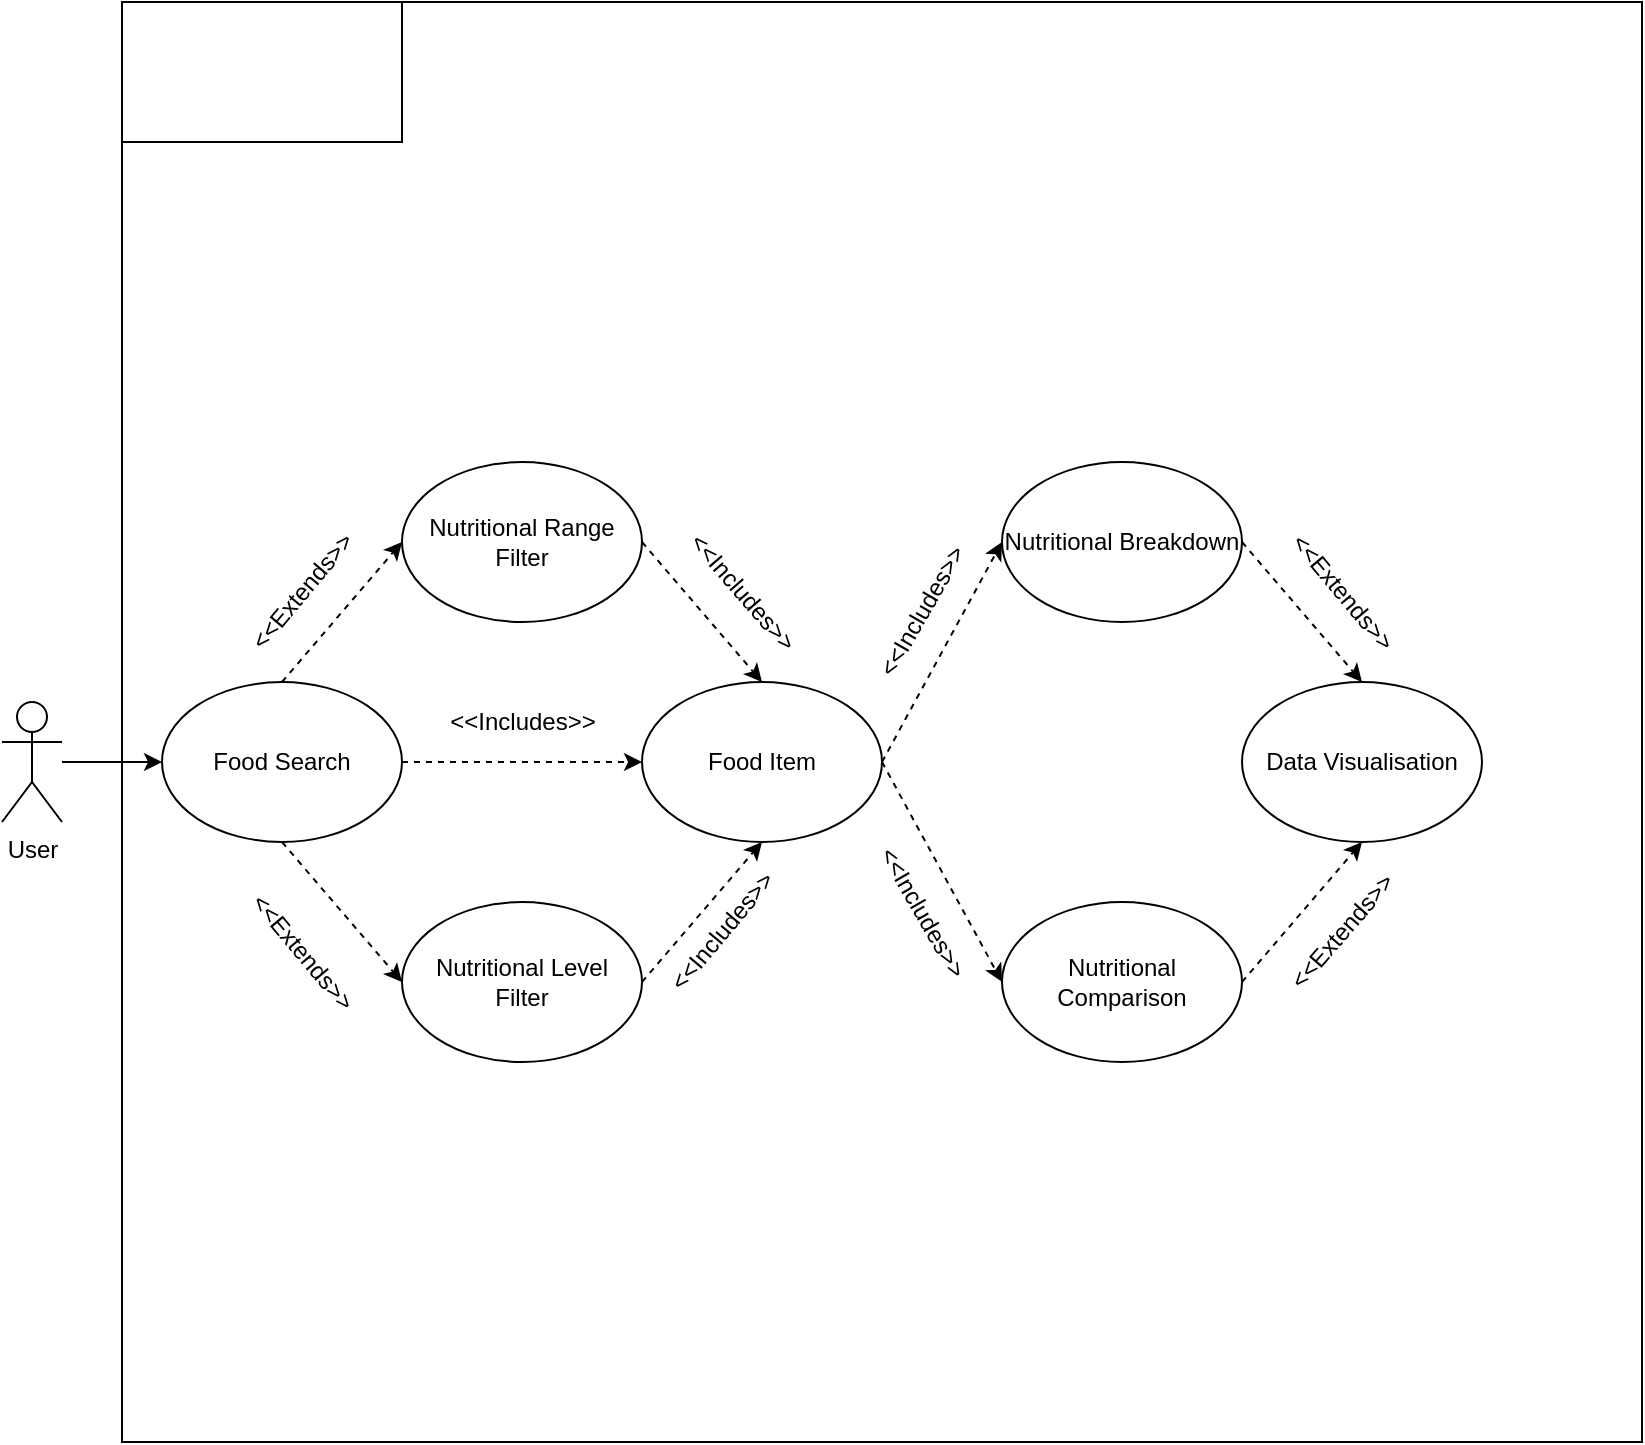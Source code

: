 <mxfile version="24.7.16">
  <diagram name="Page-1" id="oCJf1C8enluBpn94Nb_i">
    <mxGraphModel dx="1218" dy="821" grid="1" gridSize="10" guides="1" tooltips="1" connect="1" arrows="1" fold="1" page="1" pageScale="1" pageWidth="850" pageHeight="1100" math="0" shadow="0">
      <root>
        <mxCell id="0" />
        <mxCell id="1" parent="0" />
        <mxCell id="f0qIIBavxTyPthZcbCsk-2" value="" style="rounded=0;whiteSpace=wrap;html=1;" vertex="1" parent="1">
          <mxGeometry x="70" y="20" width="760" height="720" as="geometry" />
        </mxCell>
        <mxCell id="f0qIIBavxTyPthZcbCsk-1" value="&lt;div&gt;User&lt;/div&gt;&lt;div&gt;&lt;br&gt;&lt;/div&gt;" style="shape=umlActor;verticalLabelPosition=bottom;verticalAlign=top;html=1;outlineConnect=0;" vertex="1" parent="1">
          <mxGeometry x="10" y="370" width="30" height="60" as="geometry" />
        </mxCell>
        <mxCell id="f0qIIBavxTyPthZcbCsk-11" style="rounded=0;orthogonalLoop=1;jettySize=auto;html=1;exitX=0.5;exitY=0;exitDx=0;exitDy=0;entryX=0;entryY=0.5;entryDx=0;entryDy=0;strokeColor=default;flowAnimation=0;curved=0;dashed=1;" edge="1" parent="1" source="f0qIIBavxTyPthZcbCsk-3" target="f0qIIBavxTyPthZcbCsk-4">
          <mxGeometry relative="1" as="geometry" />
        </mxCell>
        <mxCell id="f0qIIBavxTyPthZcbCsk-12" style="rounded=0;orthogonalLoop=1;jettySize=auto;html=1;exitX=0.5;exitY=1;exitDx=0;exitDy=0;entryX=0;entryY=0.5;entryDx=0;entryDy=0;dashed=1;" edge="1" parent="1" source="f0qIIBavxTyPthZcbCsk-3" target="f0qIIBavxTyPthZcbCsk-5">
          <mxGeometry relative="1" as="geometry" />
        </mxCell>
        <mxCell id="f0qIIBavxTyPthZcbCsk-13" style="rounded=0;orthogonalLoop=1;jettySize=auto;html=1;exitX=1;exitY=0.5;exitDx=0;exitDy=0;entryX=0;entryY=0.5;entryDx=0;entryDy=0;dashed=1;" edge="1" parent="1" source="f0qIIBavxTyPthZcbCsk-3" target="f0qIIBavxTyPthZcbCsk-6">
          <mxGeometry relative="1" as="geometry" />
        </mxCell>
        <mxCell id="f0qIIBavxTyPthZcbCsk-3" value="&lt;div&gt;Food Search&lt;/div&gt;" style="ellipse;whiteSpace=wrap;html=1;" vertex="1" parent="1">
          <mxGeometry x="90" y="360" width="120" height="80" as="geometry" />
        </mxCell>
        <mxCell id="f0qIIBavxTyPthZcbCsk-14" style="rounded=0;orthogonalLoop=1;jettySize=auto;html=1;exitX=1;exitY=0.5;exitDx=0;exitDy=0;entryX=0.5;entryY=0;entryDx=0;entryDy=0;dashed=1;" edge="1" parent="1" source="f0qIIBavxTyPthZcbCsk-4" target="f0qIIBavxTyPthZcbCsk-6">
          <mxGeometry relative="1" as="geometry" />
        </mxCell>
        <mxCell id="f0qIIBavxTyPthZcbCsk-4" value="Nutritional Range Filter" style="ellipse;whiteSpace=wrap;html=1;" vertex="1" parent="1">
          <mxGeometry x="210" y="250" width="120" height="80" as="geometry" />
        </mxCell>
        <mxCell id="f0qIIBavxTyPthZcbCsk-15" style="rounded=0;orthogonalLoop=1;jettySize=auto;html=1;exitX=1;exitY=0.5;exitDx=0;exitDy=0;entryX=0.5;entryY=1;entryDx=0;entryDy=0;dashed=1;" edge="1" parent="1" source="f0qIIBavxTyPthZcbCsk-5" target="f0qIIBavxTyPthZcbCsk-6">
          <mxGeometry relative="1" as="geometry" />
        </mxCell>
        <mxCell id="f0qIIBavxTyPthZcbCsk-5" value="&lt;div&gt;Nutritional Level&lt;/div&gt;&lt;div&gt;Filter&lt;/div&gt;" style="ellipse;whiteSpace=wrap;html=1;" vertex="1" parent="1">
          <mxGeometry x="210" y="470" width="120" height="80" as="geometry" />
        </mxCell>
        <mxCell id="f0qIIBavxTyPthZcbCsk-16" style="rounded=0;orthogonalLoop=1;jettySize=auto;html=1;exitX=1;exitY=0.5;exitDx=0;exitDy=0;entryX=0;entryY=0.5;entryDx=0;entryDy=0;dashed=1;" edge="1" parent="1" source="f0qIIBavxTyPthZcbCsk-6" target="f0qIIBavxTyPthZcbCsk-8">
          <mxGeometry relative="1" as="geometry" />
        </mxCell>
        <mxCell id="f0qIIBavxTyPthZcbCsk-17" style="rounded=0;orthogonalLoop=1;jettySize=auto;html=1;exitX=1;exitY=0.5;exitDx=0;exitDy=0;entryX=0;entryY=0.5;entryDx=0;entryDy=0;dashed=1;" edge="1" parent="1" source="f0qIIBavxTyPthZcbCsk-6" target="f0qIIBavxTyPthZcbCsk-7">
          <mxGeometry relative="1" as="geometry" />
        </mxCell>
        <mxCell id="f0qIIBavxTyPthZcbCsk-6" value="&lt;div&gt;Food Item&lt;/div&gt;" style="ellipse;whiteSpace=wrap;html=1;" vertex="1" parent="1">
          <mxGeometry x="330" y="360" width="120" height="80" as="geometry" />
        </mxCell>
        <mxCell id="f0qIIBavxTyPthZcbCsk-19" style="rounded=0;orthogonalLoop=1;jettySize=auto;html=1;exitX=1;exitY=0.5;exitDx=0;exitDy=0;entryX=0.5;entryY=0;entryDx=0;entryDy=0;dashed=1;" edge="1" parent="1" source="f0qIIBavxTyPthZcbCsk-7" target="f0qIIBavxTyPthZcbCsk-9">
          <mxGeometry relative="1" as="geometry" />
        </mxCell>
        <mxCell id="f0qIIBavxTyPthZcbCsk-7" value="Nutritional Breakdown" style="ellipse;whiteSpace=wrap;html=1;" vertex="1" parent="1">
          <mxGeometry x="510" y="250" width="120" height="80" as="geometry" />
        </mxCell>
        <mxCell id="f0qIIBavxTyPthZcbCsk-18" style="rounded=0;orthogonalLoop=1;jettySize=auto;html=1;exitX=1;exitY=0.5;exitDx=0;exitDy=0;entryX=0.5;entryY=1;entryDx=0;entryDy=0;dashed=1;" edge="1" parent="1" source="f0qIIBavxTyPthZcbCsk-8" target="f0qIIBavxTyPthZcbCsk-9">
          <mxGeometry relative="1" as="geometry" />
        </mxCell>
        <mxCell id="f0qIIBavxTyPthZcbCsk-8" value="Nutritional Comparison" style="ellipse;whiteSpace=wrap;html=1;" vertex="1" parent="1">
          <mxGeometry x="510" y="470" width="120" height="80" as="geometry" />
        </mxCell>
        <mxCell id="f0qIIBavxTyPthZcbCsk-9" value="Data Visualisation" style="ellipse;whiteSpace=wrap;html=1;" vertex="1" parent="1">
          <mxGeometry x="630" y="360" width="120" height="80" as="geometry" />
        </mxCell>
        <mxCell id="f0qIIBavxTyPthZcbCsk-10" value="" style="endArrow=classic;html=1;rounded=0;entryX=0;entryY=0.5;entryDx=0;entryDy=0;" edge="1" parent="1" source="f0qIIBavxTyPthZcbCsk-1" target="f0qIIBavxTyPthZcbCsk-3">
          <mxGeometry width="50" height="50" relative="1" as="geometry">
            <mxPoint x="400" y="390" as="sourcePoint" />
            <mxPoint x="450" y="340" as="targetPoint" />
          </mxGeometry>
        </mxCell>
        <mxCell id="f0qIIBavxTyPthZcbCsk-20" value="&amp;lt;&amp;lt;Extends&amp;gt;&amp;gt;" style="text;html=1;align=center;verticalAlign=middle;resizable=0;points=[];autosize=1;strokeColor=none;fillColor=none;rotation=50;" vertex="1" parent="1">
          <mxGeometry x="630" y="300" width="100" height="30" as="geometry" />
        </mxCell>
        <mxCell id="f0qIIBavxTyPthZcbCsk-21" value="&amp;lt;&amp;lt;Extends&amp;gt;&amp;gt;" style="text;html=1;align=center;verticalAlign=middle;resizable=0;points=[];autosize=1;strokeColor=none;fillColor=none;rotation=-49;" vertex="1" parent="1">
          <mxGeometry x="630" y="470" width="100" height="30" as="geometry" />
        </mxCell>
        <mxCell id="f0qIIBavxTyPthZcbCsk-22" value="&amp;lt;&amp;lt;Extends&amp;gt;&amp;gt;" style="text;html=1;align=center;verticalAlign=middle;resizable=0;points=[];autosize=1;strokeColor=none;fillColor=none;rotation=-50;" vertex="1" parent="1">
          <mxGeometry x="110" y="300" width="100" height="30" as="geometry" />
        </mxCell>
        <mxCell id="f0qIIBavxTyPthZcbCsk-23" value="&amp;lt;&amp;lt;Extends&amp;gt;&amp;gt;" style="text;html=1;align=center;verticalAlign=middle;resizable=0;points=[];autosize=1;strokeColor=none;fillColor=none;rotation=50;" vertex="1" parent="1">
          <mxGeometry x="110" y="480" width="100" height="30" as="geometry" />
        </mxCell>
        <mxCell id="f0qIIBavxTyPthZcbCsk-24" value="&lt;div&gt;&amp;lt;&amp;lt;Includes&amp;gt;&amp;gt;&lt;/div&gt;" style="text;html=1;align=center;verticalAlign=middle;resizable=0;points=[];autosize=1;strokeColor=none;fillColor=none;" vertex="1" parent="1">
          <mxGeometry x="220" y="365" width="100" height="30" as="geometry" />
        </mxCell>
        <mxCell id="f0qIIBavxTyPthZcbCsk-25" value="&lt;div&gt;&amp;lt;&amp;lt;Includes&amp;gt;&amp;gt;&lt;/div&gt;" style="text;html=1;align=center;verticalAlign=middle;resizable=0;points=[];autosize=1;strokeColor=none;fillColor=none;rotation=-50;" vertex="1" parent="1">
          <mxGeometry x="320" y="470" width="100" height="30" as="geometry" />
        </mxCell>
        <mxCell id="f0qIIBavxTyPthZcbCsk-26" value="&lt;div&gt;&amp;lt;&amp;lt;Includes&amp;gt;&amp;gt;&lt;/div&gt;" style="text;html=1;align=center;verticalAlign=middle;resizable=0;points=[];autosize=1;strokeColor=none;fillColor=none;rotation=49;" vertex="1" parent="1">
          <mxGeometry x="330" y="300" width="100" height="30" as="geometry" />
        </mxCell>
        <mxCell id="f0qIIBavxTyPthZcbCsk-27" value="&lt;div&gt;&amp;lt;&amp;lt;Includes&amp;gt;&amp;gt;&lt;/div&gt;" style="text;html=1;align=center;verticalAlign=middle;resizable=0;points=[];autosize=1;strokeColor=none;fillColor=none;rotation=-60;" vertex="1" parent="1">
          <mxGeometry x="420" y="310" width="100" height="30" as="geometry" />
        </mxCell>
        <mxCell id="f0qIIBavxTyPthZcbCsk-28" value="&lt;div&gt;&amp;lt;&amp;lt;Includes&amp;gt;&amp;gt;&lt;/div&gt;" style="text;html=1;align=center;verticalAlign=middle;resizable=0;points=[];autosize=1;strokeColor=none;fillColor=none;rotation=60;" vertex="1" parent="1">
          <mxGeometry x="420" y="460" width="100" height="30" as="geometry" />
        </mxCell>
        <mxCell id="f0qIIBavxTyPthZcbCsk-29" value="" style="rounded=0;whiteSpace=wrap;html=1;" vertex="1" parent="1">
          <mxGeometry x="70" y="20" width="140" height="70" as="geometry" />
        </mxCell>
      </root>
    </mxGraphModel>
  </diagram>
</mxfile>
